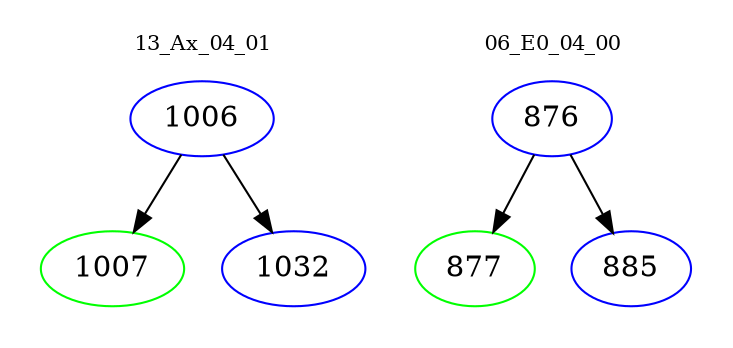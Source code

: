 digraph{
subgraph cluster_0 {
color = white
label = "13_Ax_04_01";
fontsize=10;
T0_1006 [label="1006", color="blue"]
T0_1006 -> T0_1007 [color="black"]
T0_1007 [label="1007", color="green"]
T0_1006 -> T0_1032 [color="black"]
T0_1032 [label="1032", color="blue"]
}
subgraph cluster_1 {
color = white
label = "06_E0_04_00";
fontsize=10;
T1_876 [label="876", color="blue"]
T1_876 -> T1_877 [color="black"]
T1_877 [label="877", color="green"]
T1_876 -> T1_885 [color="black"]
T1_885 [label="885", color="blue"]
}
}
